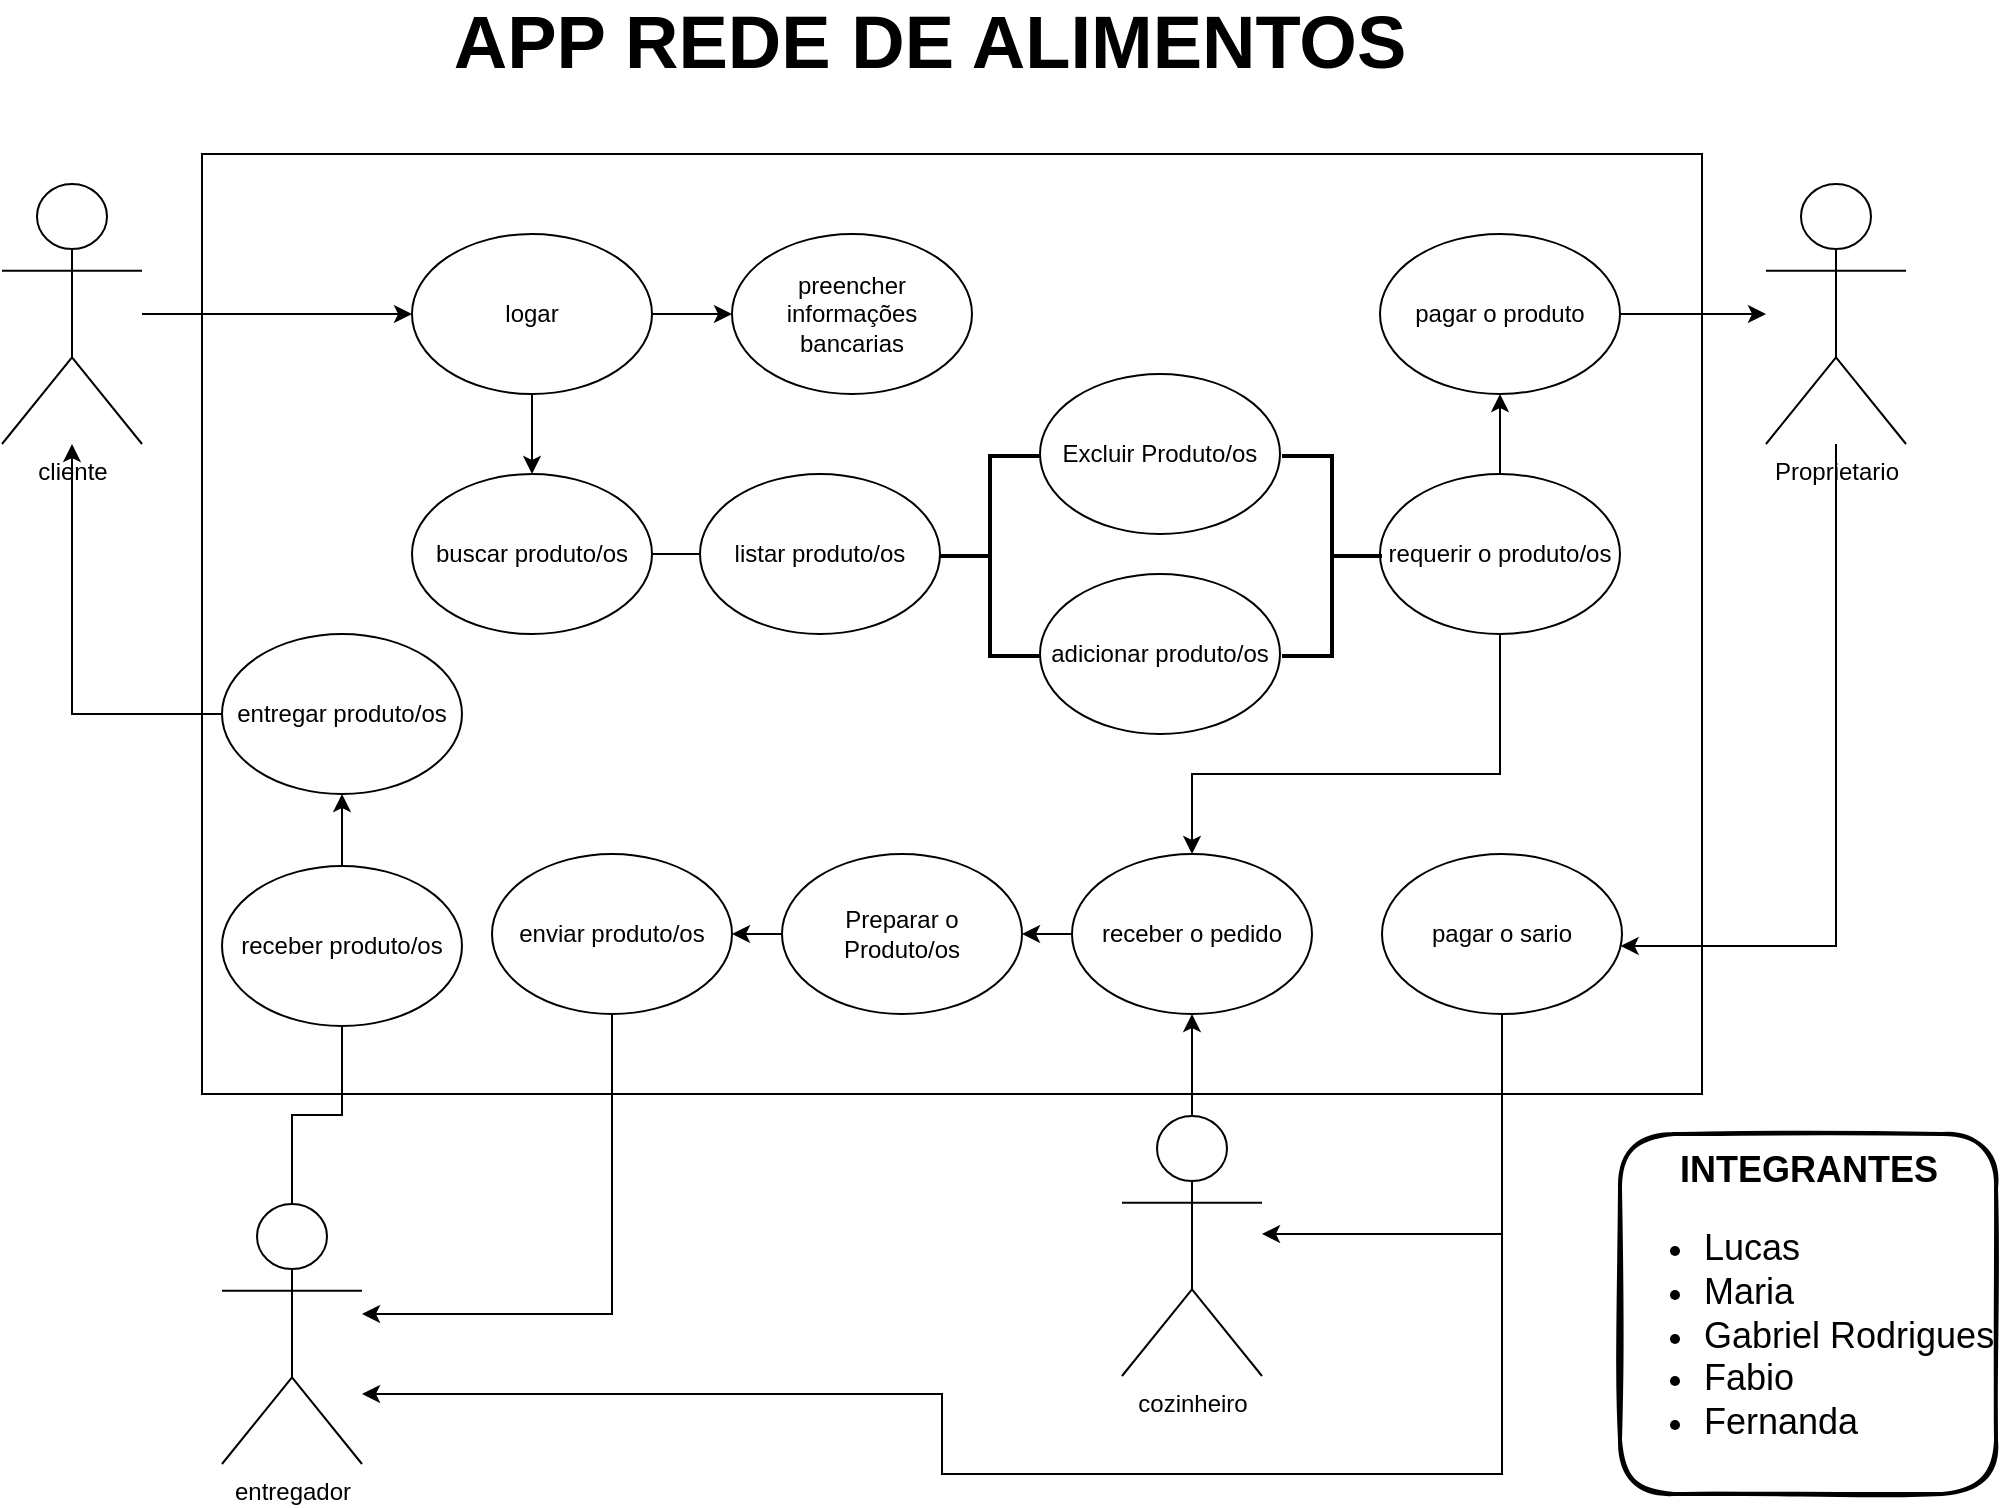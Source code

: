 <mxfile version="15.4.0" type="device"><diagram id="WeamyhNH7SEMt0zQBJgD" name="Página-1"><mxGraphModel dx="1704" dy="988" grid="1" gridSize="10" guides="1" tooltips="1" connect="1" arrows="1" fold="1" page="1" pageScale="1" pageWidth="1169" pageHeight="827" background="none" math="0" shadow="0"><root><object label="" id="0"><mxCell/></object><mxCell id="1" parent="0"/><mxCell id="vbshzNAgzYfvkUUQBlGF-108" value="" style="rounded=0;whiteSpace=wrap;html=1;verticalAlign=top;fillColor=none;" parent="1" vertex="1"><mxGeometry x="220" y="120" width="750" height="470" as="geometry"/></mxCell><mxCell id="vbshzNAgzYfvkUUQBlGF-21" value="" style="edgeStyle=orthogonalEdgeStyle;rounded=0;orthogonalLoop=1;jettySize=auto;html=1;" parent="1" source="vbshzNAgzYfvkUUQBlGF-14" target="vbshzNAgzYfvkUUQBlGF-19" edge="1"><mxGeometry relative="1" as="geometry"/></mxCell><mxCell id="vbshzNAgzYfvkUUQBlGF-14" value="cliente" style="shape=umlActor;verticalLabelPosition=bottom;verticalAlign=top;html=1;outlineConnect=0;" parent="1" vertex="1"><mxGeometry x="120" y="135" width="70" height="130" as="geometry"/></mxCell><mxCell id="vbshzNAgzYfvkUUQBlGF-15" value="preencher informações bancarias&lt;span style=&quot;color: rgba(0 , 0 , 0 , 0) ; font-family: monospace ; font-size: 0px&quot;&gt;%3CmxGraphModel%3E%3Croot%3E%3CmxCell%20id%3D%220%22%2F%3E%3CmxCell%20id%3D%221%22%20parent%3D%220%22%2F%3E%3CmxCell%20id%3D%222%22%20value%3D%22%22%20style%3D%22strokeWidth%3D2%3Bhtml%3D1%3Bshape%3Dmxgraph.flowchart.annotation_2%3Balign%3Dleft%3BlabelPosition%3Dright%3BpointerEvents%3D1%3B%22%20vertex%3D%221%22%20parent%3D%221%22%3E%3CmxGeometry%20x%3D%22430%22%20y%3D%22166%22%20width%3D%2250%22%20height%3D%22100%22%20as%3D%22geometry%22%2F%3E%3C%2FmxCell%3E%3C%2Froot%3E%3C%2FmxGraphModel%3E&lt;/span&gt;" style="ellipse;whiteSpace=wrap;html=1;" parent="1" vertex="1"><mxGeometry x="485" y="160" width="120" height="80" as="geometry"/></mxCell><mxCell id="vbshzNAgzYfvkUUQBlGF-56" value="" style="edgeStyle=orthogonalEdgeStyle;rounded=0;orthogonalLoop=1;jettySize=auto;html=1;" parent="1" source="vbshzNAgzYfvkUUQBlGF-18" target="vbshzNAgzYfvkUUQBlGF-55" edge="1"><mxGeometry relative="1" as="geometry"/></mxCell><mxCell id="vbshzNAgzYfvkUUQBlGF-18" value="cozinheiro" style="shape=umlActor;verticalLabelPosition=bottom;verticalAlign=top;html=1;outlineConnect=0;" parent="1" vertex="1"><mxGeometry x="680" y="601" width="70" height="130" as="geometry"/></mxCell><mxCell id="vbshzNAgzYfvkUUQBlGF-42" value="" style="edgeStyle=orthogonalEdgeStyle;rounded=0;orthogonalLoop=1;jettySize=auto;html=1;" parent="1" source="vbshzNAgzYfvkUUQBlGF-19" target="vbshzNAgzYfvkUUQBlGF-22" edge="1"><mxGeometry relative="1" as="geometry"/></mxCell><mxCell id="vbshzNAgzYfvkUUQBlGF-51" value="" style="edgeStyle=orthogonalEdgeStyle;rounded=0;orthogonalLoop=1;jettySize=auto;html=1;" parent="1" source="vbshzNAgzYfvkUUQBlGF-19" target="vbshzNAgzYfvkUUQBlGF-15" edge="1"><mxGeometry relative="1" as="geometry"/></mxCell><mxCell id="vbshzNAgzYfvkUUQBlGF-19" value="logar" style="ellipse;whiteSpace=wrap;html=1;" parent="1" vertex="1"><mxGeometry x="325" y="160" width="120" height="80" as="geometry"/></mxCell><mxCell id="vbshzNAgzYfvkUUQBlGF-22" value="buscar produto/os" style="ellipse;whiteSpace=wrap;html=1;" parent="1" vertex="1"><mxGeometry x="325" y="280" width="120" height="80" as="geometry"/></mxCell><mxCell id="vbshzNAgzYfvkUUQBlGF-79" value="" style="edgeStyle=orthogonalEdgeStyle;rounded=0;orthogonalLoop=1;jettySize=auto;html=1;" parent="1" source="vbshzNAgzYfvkUUQBlGF-27" target="vbshzNAgzYfvkUUQBlGF-58" edge="1"><mxGeometry relative="1" as="geometry"><Array as="points"><mxPoint x="1037" y="516"/></Array></mxGeometry></mxCell><mxCell id="vbshzNAgzYfvkUUQBlGF-27" value="Proprietario" style="shape=umlActor;verticalLabelPosition=bottom;verticalAlign=top;html=1;outlineConnect=0;" parent="1" vertex="1"><mxGeometry x="1002" y="135" width="70" height="130" as="geometry"/></mxCell><mxCell id="vbshzNAgzYfvkUUQBlGF-28" value="listar produto/os" style="ellipse;whiteSpace=wrap;html=1;" parent="1" vertex="1"><mxGeometry x="469" y="280" width="120" height="80" as="geometry"/></mxCell><mxCell id="vbshzNAgzYfvkUUQBlGF-29" value="" style="edgeStyle=orthogonalEdgeStyle;rounded=0;orthogonalLoop=1;jettySize=auto;html=1;entryX=0;entryY=0.5;entryDx=0;entryDy=0;startArrow=none;endArrow=none;" parent="1" source="vbshzNAgzYfvkUUQBlGF-22" target="vbshzNAgzYfvkUUQBlGF-28" edge="1"><mxGeometry relative="1" as="geometry"><mxPoint x="455" y="310" as="sourcePoint"/><mxPoint x="675.0" y="205" as="targetPoint"/></mxGeometry></mxCell><mxCell id="vbshzNAgzYfvkUUQBlGF-30" value="adicionar produto/os" style="ellipse;whiteSpace=wrap;html=1;" parent="1" vertex="1"><mxGeometry x="639" y="330" width="120" height="80" as="geometry"/></mxCell><mxCell id="vbshzNAgzYfvkUUQBlGF-49" value="" style="edgeStyle=orthogonalEdgeStyle;rounded=0;orthogonalLoop=1;jettySize=auto;html=1;" parent="1" source="vbshzNAgzYfvkUUQBlGF-33" target="vbshzNAgzYfvkUUQBlGF-43" edge="1"><mxGeometry relative="1" as="geometry"/></mxCell><mxCell id="vbshzNAgzYfvkUUQBlGF-52" value="" style="edgeStyle=orthogonalEdgeStyle;rounded=0;orthogonalLoop=1;jettySize=auto;html=1;" parent="1" source="vbshzNAgzYfvkUUQBlGF-33" target="vbshzNAgzYfvkUUQBlGF-55" edge="1"><mxGeometry relative="1" as="geometry"><Array as="points"><mxPoint x="869" y="430"/><mxPoint x="715" y="430"/></Array></mxGeometry></mxCell><mxCell id="vbshzNAgzYfvkUUQBlGF-33" value="requerir o produto/os&lt;span style=&quot;color: rgba(0 , 0 , 0 , 0) ; font-family: monospace ; font-size: 0px&quot;&gt;%3CmxGraphModel%3E%3Croot%3E%3CmxCell%20id%3D%220%22%2F%3E%3CmxCell%20id%3D%221%22%20parent%3D%220%22%2F%3E%3CmxCell%20id%3D%222%22%20value%3D%22pagar%20o%20produto%22%20style%3D%22ellipse%3BwhiteSpace%3Dwrap%3Bhtml%3D1%3B%22%20vertex%3D%221%22%20parent%3D%221%22%3E%3CmxGeometry%20x%3D%22510%22%20y%3D%2245%22%20width%3D%22120%22%20height%3D%2280%22%20as%3D%22geometry%22%2F%3E%3C%2FmxCell%3E%3C%2Froot%3E%3C%2FmxGraphModel%3E&lt;/span&gt;" style="ellipse;whiteSpace=wrap;html=1;" parent="1" vertex="1"><mxGeometry x="809" y="280" width="120" height="80" as="geometry"/></mxCell><mxCell id="vbshzNAgzYfvkUUQBlGF-5" value="Excluir Produto/os" style="ellipse;whiteSpace=wrap;html=1;" parent="1" vertex="1"><mxGeometry x="639" y="230" width="120" height="80" as="geometry"/></mxCell><mxCell id="vbshzNAgzYfvkUUQBlGF-36" value="" style="strokeWidth=2;html=1;shape=mxgraph.flowchart.annotation_2;align=left;labelPosition=right;pointerEvents=1;" parent="1" vertex="1"><mxGeometry x="589" y="271" width="50" height="100" as="geometry"/></mxCell><mxCell id="vbshzNAgzYfvkUUQBlGF-41" value="" style="strokeWidth=2;html=1;shape=mxgraph.flowchart.annotation_2;align=left;labelPosition=right;pointerEvents=1;direction=south;rotation=90;" parent="1" vertex="1"><mxGeometry x="735" y="296" width="100" height="50" as="geometry"/></mxCell><mxCell id="vbshzNAgzYfvkUUQBlGF-57" value="" style="edgeStyle=orthogonalEdgeStyle;rounded=0;orthogonalLoop=1;jettySize=auto;html=1;" parent="1" source="vbshzNAgzYfvkUUQBlGF-43" target="vbshzNAgzYfvkUUQBlGF-27" edge="1"><mxGeometry relative="1" as="geometry"/></mxCell><mxCell id="vbshzNAgzYfvkUUQBlGF-43" value="pagar o produto" style="ellipse;whiteSpace=wrap;html=1;" parent="1" vertex="1"><mxGeometry x="809" y="160" width="120" height="80" as="geometry"/></mxCell><mxCell id="vbshzNAgzYfvkUUQBlGF-63" value="" style="edgeStyle=orthogonalEdgeStyle;rounded=0;orthogonalLoop=1;jettySize=auto;html=1;" parent="1" source="vbshzNAgzYfvkUUQBlGF-55" target="vbshzNAgzYfvkUUQBlGF-62" edge="1"><mxGeometry relative="1" as="geometry"/></mxCell><mxCell id="vbshzNAgzYfvkUUQBlGF-55" value="receber o pedido" style="ellipse;whiteSpace=wrap;html=1;" parent="1" vertex="1"><mxGeometry x="655" y="470" width="120" height="80" as="geometry"/></mxCell><mxCell id="vbshzNAgzYfvkUUQBlGF-80" style="edgeStyle=orthogonalEdgeStyle;rounded=0;orthogonalLoop=1;jettySize=auto;html=1;exitX=0.5;exitY=1;exitDx=0;exitDy=0;" parent="1" source="vbshzNAgzYfvkUUQBlGF-58" target="vbshzNAgzYfvkUUQBlGF-18" edge="1"><mxGeometry relative="1" as="geometry"><mxPoint x="770" y="700" as="targetPoint"/><Array as="points"><mxPoint x="870" y="660"/></Array></mxGeometry></mxCell><mxCell id="vbshzNAgzYfvkUUQBlGF-110" style="edgeStyle=orthogonalEdgeStyle;rounded=0;orthogonalLoop=1;jettySize=auto;html=1;exitX=0.5;exitY=1;exitDx=0;exitDy=0;" parent="1" source="vbshzNAgzYfvkUUQBlGF-58" target="vbshzNAgzYfvkUUQBlGF-72" edge="1"><mxGeometry relative="1" as="geometry"><mxPoint x="380" y="740" as="targetPoint"/><Array as="points"><mxPoint x="870" y="780"/><mxPoint x="590" y="780"/><mxPoint x="590" y="740"/></Array></mxGeometry></mxCell><mxCell id="vbshzNAgzYfvkUUQBlGF-58" value="pagar o sario" style="ellipse;whiteSpace=wrap;html=1;" parent="1" vertex="1"><mxGeometry x="810" y="470" width="120" height="80" as="geometry"/></mxCell><mxCell id="vbshzNAgzYfvkUUQBlGF-70" value="" style="edgeStyle=orthogonalEdgeStyle;rounded=0;orthogonalLoop=1;jettySize=auto;html=1;" parent="1" source="vbshzNAgzYfvkUUQBlGF-62" target="vbshzNAgzYfvkUUQBlGF-64" edge="1"><mxGeometry relative="1" as="geometry"/></mxCell><mxCell id="vbshzNAgzYfvkUUQBlGF-62" value="Preparar o Produto/os" style="ellipse;whiteSpace=wrap;html=1;" parent="1" vertex="1"><mxGeometry x="510" y="470" width="120" height="80" as="geometry"/></mxCell><mxCell id="vbshzNAgzYfvkUUQBlGF-109" style="edgeStyle=orthogonalEdgeStyle;rounded=0;orthogonalLoop=1;jettySize=auto;html=1;exitX=0.5;exitY=1;exitDx=0;exitDy=0;" parent="1" source="vbshzNAgzYfvkUUQBlGF-64" target="vbshzNAgzYfvkUUQBlGF-72" edge="1"><mxGeometry relative="1" as="geometry"><mxPoint x="395" y="710" as="targetPoint"/><Array as="points"><mxPoint x="425" y="700"/></Array></mxGeometry></mxCell><mxCell id="vbshzNAgzYfvkUUQBlGF-64" value="enviar produto/os" style="ellipse;whiteSpace=wrap;html=1;" parent="1" vertex="1"><mxGeometry x="365" y="470" width="120" height="80" as="geometry"/></mxCell><mxCell id="vbshzNAgzYfvkUUQBlGF-107" style="edgeStyle=orthogonalEdgeStyle;rounded=0;orthogonalLoop=1;jettySize=auto;html=1;exitX=0.5;exitY=0;exitDx=0;exitDy=0;exitPerimeter=0;entryX=0.5;entryY=1;entryDx=0;entryDy=0;startArrow=none;" parent="1" source="vbshzNAgzYfvkUUQBlGF-111" target="vbshzNAgzYfvkUUQBlGF-74" edge="1"><mxGeometry relative="1" as="geometry"/></mxCell><mxCell id="vbshzNAgzYfvkUUQBlGF-72" value="entregador" style="shape=umlActor;verticalLabelPosition=bottom;verticalAlign=top;html=1;outlineConnect=0;" parent="1" vertex="1"><mxGeometry x="230" y="645" width="70" height="130" as="geometry"/></mxCell><mxCell id="vbshzNAgzYfvkUUQBlGF-76" value="" style="edgeStyle=orthogonalEdgeStyle;rounded=0;orthogonalLoop=1;jettySize=auto;html=1;" parent="1" source="vbshzNAgzYfvkUUQBlGF-74" target="vbshzNAgzYfvkUUQBlGF-14" edge="1"><mxGeometry relative="1" as="geometry"><mxPoint x="170" y="300" as="targetPoint"/></mxGeometry></mxCell><mxCell id="vbshzNAgzYfvkUUQBlGF-74" value="entregar produto/os" style="ellipse;whiteSpace=wrap;html=1;" parent="1" vertex="1"><mxGeometry x="230" y="360" width="120" height="80" as="geometry"/></mxCell><mxCell id="vbshzNAgzYfvkUUQBlGF-111" value="receber produto/os" style="ellipse;whiteSpace=wrap;html=1;" parent="1" vertex="1"><mxGeometry x="230" y="476" width="120" height="80" as="geometry"/></mxCell><mxCell id="vbshzNAgzYfvkUUQBlGF-112" value="" style="edgeStyle=orthogonalEdgeStyle;rounded=0;orthogonalLoop=1;jettySize=auto;html=1;exitX=0.5;exitY=0;exitDx=0;exitDy=0;exitPerimeter=0;entryX=0.5;entryY=1;entryDx=0;entryDy=0;endArrow=none;" parent="1" source="vbshzNAgzYfvkUUQBlGF-72" target="vbshzNAgzYfvkUUQBlGF-111" edge="1"><mxGeometry relative="1" as="geometry"><mxPoint x="265" y="645" as="sourcePoint"/><mxPoint x="290" y="440" as="targetPoint"/></mxGeometry></mxCell><mxCell id="vbshzNAgzYfvkUUQBlGF-113" value="&lt;b&gt;&lt;font style=&quot;font-size: 37px&quot;&gt;APP REDE DE ALIMENTOS&lt;/font&gt;&lt;/b&gt;" style="text;html=1;strokeColor=none;fillColor=none;align=center;verticalAlign=middle;whiteSpace=wrap;rounded=0;" parent="1" vertex="1"><mxGeometry x="309" y="50" width="550" height="30" as="geometry"/></mxCell><mxCell id="Kb-6ZraPlxbuwUhwmd38-1" value="&lt;div style=&quot;text-align: center ; font-size: 18px&quot;&gt;&lt;b&gt;&lt;font style=&quot;font-size: 18px&quot;&gt;INTEGRANTES&lt;/font&gt;&lt;/b&gt;&lt;/div&gt;&lt;ul style=&quot;font-size: 18px&quot;&gt;&lt;li&gt;&lt;font style=&quot;font-size: 18px&quot;&gt;Lucas&lt;/font&gt;&lt;/li&gt;&lt;li&gt;&lt;font style=&quot;font-size: 18px&quot;&gt;Maria&lt;/font&gt;&lt;/li&gt;&lt;li&gt;&lt;font style=&quot;font-size: 18px&quot;&gt;Gabriel Rodrigues&lt;/font&gt;&lt;/li&gt;&lt;li&gt;&lt;font style=&quot;font-size: 18px&quot;&gt;Fabio&lt;/font&gt;&lt;/li&gt;&lt;li&gt;&lt;font style=&quot;font-size: 18px&quot;&gt;Fernanda&lt;/font&gt;&lt;/li&gt;&lt;/ul&gt;" style="rounded=1;whiteSpace=wrap;html=1;align=left;strokeWidth=2;perimeterSpacing=4;shadow=0;sketch=1;glass=0;" vertex="1" parent="1"><mxGeometry x="929" y="610" width="188" height="180" as="geometry"/></mxCell></root></mxGraphModel></diagram></mxfile>